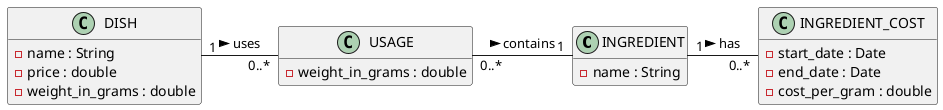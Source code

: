 @startuml bakery

hide empty members

class INGREDIENT {
    -name : String
}

class INGREDIENT_COST {
    -start_date : Date
    -end_date : Date
    -cost_per_gram : double
}

INGREDIENT "1" - "0..*" INGREDIENT_COST : has >

class DISH {
    -name : String
    -price : double
    -weight_in_grams : double
}

class USAGE {
    -weight_in_grams : double
}

USAGE "0..*" - "1" INGREDIENT : contains >
DISH "1" - "0..*" USAGE : uses >

@enduml
